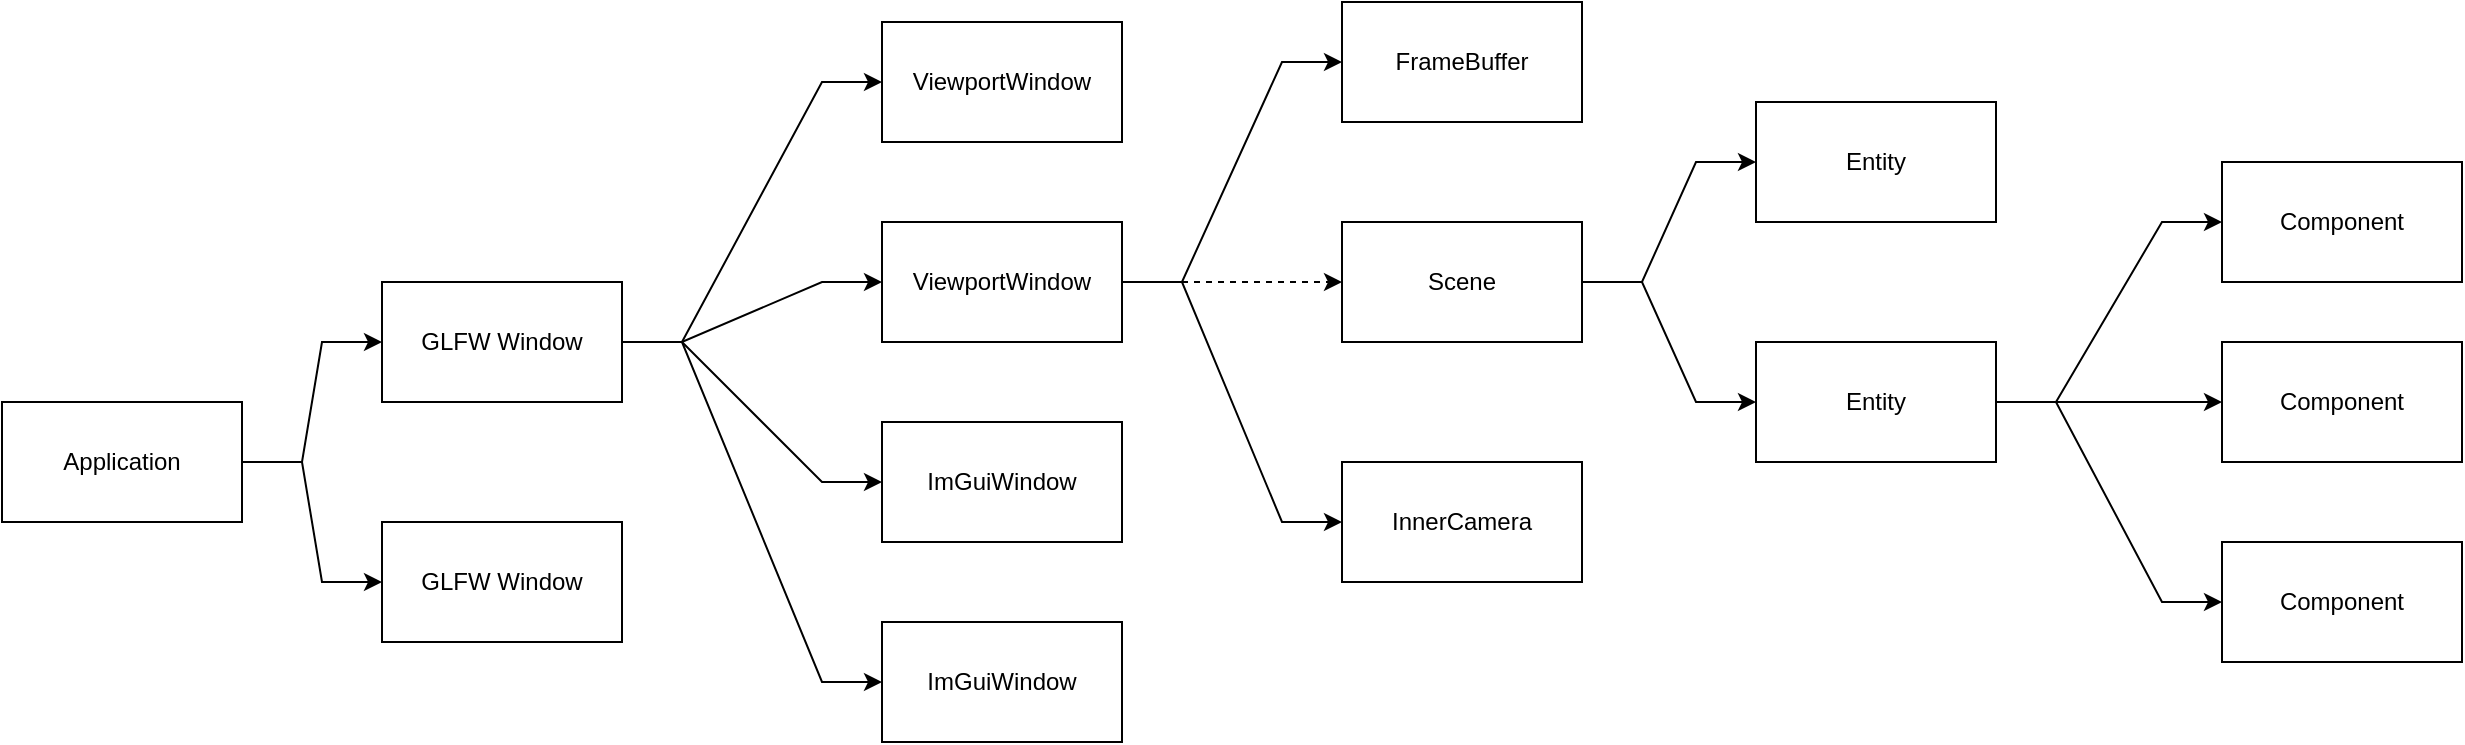 <mxfile version="15.2.7" type="device"><diagram id="otdcZwX4NS10CJAhErJP" name="hierarchy"><mxGraphModel dx="1024" dy="584" grid="1" gridSize="10" guides="1" tooltips="1" connect="1" arrows="1" fold="1" page="1" pageScale="1" pageWidth="827" pageHeight="1169" math="0" shadow="0"><root><mxCell id="0"/><mxCell id="1" parent="0"/><mxCell id="4SxVA1nacHT5jqu0M3w8-4" style="edgeStyle=entityRelationEdgeStyle;rounded=0;orthogonalLoop=1;jettySize=auto;html=1;exitX=1;exitY=0.5;exitDx=0;exitDy=0;entryX=0;entryY=0.5;entryDx=0;entryDy=0;" parent="1" source="4SxVA1nacHT5jqu0M3w8-1" target="4SxVA1nacHT5jqu0M3w8-2" edge="1"><mxGeometry relative="1" as="geometry"/></mxCell><mxCell id="4SxVA1nacHT5jqu0M3w8-5" style="edgeStyle=entityRelationEdgeStyle;rounded=0;orthogonalLoop=1;jettySize=auto;html=1;exitX=1;exitY=0.5;exitDx=0;exitDy=0;entryX=0;entryY=0.5;entryDx=0;entryDy=0;" parent="1" source="4SxVA1nacHT5jqu0M3w8-1" target="4SxVA1nacHT5jqu0M3w8-3" edge="1"><mxGeometry relative="1" as="geometry"/></mxCell><mxCell id="4SxVA1nacHT5jqu0M3w8-1" value="Application" style="rounded=0;whiteSpace=wrap;html=1;" parent="1" vertex="1"><mxGeometry y="260" width="120" height="60" as="geometry"/></mxCell><mxCell id="4SxVA1nacHT5jqu0M3w8-7" style="edgeStyle=entityRelationEdgeStyle;rounded=0;orthogonalLoop=1;jettySize=auto;html=1;exitX=1;exitY=0.5;exitDx=0;exitDy=0;entryX=0;entryY=0.5;entryDx=0;entryDy=0;" parent="1" source="4SxVA1nacHT5jqu0M3w8-2" target="4SxVA1nacHT5jqu0M3w8-6" edge="1"><mxGeometry relative="1" as="geometry"/></mxCell><mxCell id="4SxVA1nacHT5jqu0M3w8-9" style="edgeStyle=entityRelationEdgeStyle;rounded=0;orthogonalLoop=1;jettySize=auto;html=1;exitX=1;exitY=0.5;exitDx=0;exitDy=0;" parent="1" source="4SxVA1nacHT5jqu0M3w8-2" target="4SxVA1nacHT5jqu0M3w8-8" edge="1"><mxGeometry relative="1" as="geometry"/></mxCell><mxCell id="4SxVA1nacHT5jqu0M3w8-12" style="edgeStyle=entityRelationEdgeStyle;rounded=0;orthogonalLoop=1;jettySize=auto;html=1;exitX=1;exitY=0.5;exitDx=0;exitDy=0;entryX=0;entryY=0.5;entryDx=0;entryDy=0;" parent="1" source="4SxVA1nacHT5jqu0M3w8-2" target="4SxVA1nacHT5jqu0M3w8-10" edge="1"><mxGeometry relative="1" as="geometry"/></mxCell><mxCell id="4SxVA1nacHT5jqu0M3w8-13" style="edgeStyle=entityRelationEdgeStyle;rounded=0;orthogonalLoop=1;jettySize=auto;html=1;exitX=1;exitY=0.5;exitDx=0;exitDy=0;entryX=0;entryY=0.5;entryDx=0;entryDy=0;" parent="1" source="4SxVA1nacHT5jqu0M3w8-2" target="4SxVA1nacHT5jqu0M3w8-11" edge="1"><mxGeometry relative="1" as="geometry"/></mxCell><mxCell id="4SxVA1nacHT5jqu0M3w8-2" value="GLFW Window" style="rounded=0;whiteSpace=wrap;html=1;" parent="1" vertex="1"><mxGeometry x="190" y="200" width="120" height="60" as="geometry"/></mxCell><mxCell id="4SxVA1nacHT5jqu0M3w8-3" value="&lt;span&gt;GLFW Window&lt;/span&gt;" style="rounded=0;whiteSpace=wrap;html=1;" parent="1" vertex="1"><mxGeometry x="190" y="320" width="120" height="60" as="geometry"/></mxCell><mxCell id="4SxVA1nacHT5jqu0M3w8-6" value="ViewportWindow" style="rounded=0;whiteSpace=wrap;html=1;" parent="1" vertex="1"><mxGeometry x="440" y="70" width="120" height="60" as="geometry"/></mxCell><mxCell id="4SxVA1nacHT5jqu0M3w8-29" style="edgeStyle=entityRelationEdgeStyle;rounded=0;orthogonalLoop=1;jettySize=auto;html=1;exitX=1;exitY=0.5;exitDx=0;exitDy=0;entryX=0;entryY=0.5;entryDx=0;entryDy=0;" parent="1" source="4SxVA1nacHT5jqu0M3w8-8" target="4SxVA1nacHT5jqu0M3w8-28" edge="1"><mxGeometry relative="1" as="geometry"/></mxCell><mxCell id="TBaqVC79CNVP8ZhHFGH7-2" style="edgeStyle=entityRelationEdgeStyle;rounded=0;orthogonalLoop=1;jettySize=auto;html=1;exitX=1;exitY=0.5;exitDx=0;exitDy=0;entryX=0;entryY=0.5;entryDx=0;entryDy=0;" parent="1" source="4SxVA1nacHT5jqu0M3w8-8" target="TBaqVC79CNVP8ZhHFGH7-1" edge="1"><mxGeometry relative="1" as="geometry"/></mxCell><mxCell id="xW4753e6kTAeDVNYHGTw-1" style="edgeStyle=orthogonalEdgeStyle;rounded=0;orthogonalLoop=1;jettySize=auto;html=1;exitX=1;exitY=0.5;exitDx=0;exitDy=0;dashed=1;" edge="1" parent="1" source="4SxVA1nacHT5jqu0M3w8-8" target="4SxVA1nacHT5jqu0M3w8-16"><mxGeometry relative="1" as="geometry"/></mxCell><mxCell id="4SxVA1nacHT5jqu0M3w8-8" value="ViewportWindow" style="rounded=0;whiteSpace=wrap;html=1;" parent="1" vertex="1"><mxGeometry x="440" y="170" width="120" height="60" as="geometry"/></mxCell><mxCell id="4SxVA1nacHT5jqu0M3w8-10" value="ImGuiWindow" style="rounded=0;whiteSpace=wrap;html=1;" parent="1" vertex="1"><mxGeometry x="440" y="270" width="120" height="60" as="geometry"/></mxCell><mxCell id="4SxVA1nacHT5jqu0M3w8-11" value="ImGuiWindow" style="rounded=0;whiteSpace=wrap;html=1;" parent="1" vertex="1"><mxGeometry x="440" y="370" width="120" height="60" as="geometry"/></mxCell><mxCell id="4SxVA1nacHT5jqu0M3w8-14" value="Entity" style="rounded=0;whiteSpace=wrap;html=1;" parent="1" vertex="1"><mxGeometry x="877" y="110" width="120" height="60" as="geometry"/></mxCell><mxCell id="4SxVA1nacHT5jqu0M3w8-18" style="edgeStyle=entityRelationEdgeStyle;rounded=0;orthogonalLoop=1;jettySize=auto;html=1;exitX=1;exitY=0.5;exitDx=0;exitDy=0;entryX=0;entryY=0.5;entryDx=0;entryDy=0;" parent="1" source="4SxVA1nacHT5jqu0M3w8-16" target="4SxVA1nacHT5jqu0M3w8-14" edge="1"><mxGeometry relative="1" as="geometry"/></mxCell><mxCell id="4SxVA1nacHT5jqu0M3w8-20" style="edgeStyle=entityRelationEdgeStyle;rounded=0;orthogonalLoop=1;jettySize=auto;html=1;exitX=1;exitY=0.5;exitDx=0;exitDy=0;" parent="1" source="4SxVA1nacHT5jqu0M3w8-16" target="4SxVA1nacHT5jqu0M3w8-19" edge="1"><mxGeometry relative="1" as="geometry"/></mxCell><mxCell id="4SxVA1nacHT5jqu0M3w8-16" value="Scene" style="rounded=0;whiteSpace=wrap;html=1;" parent="1" vertex="1"><mxGeometry x="670" y="170" width="120" height="60" as="geometry"/></mxCell><mxCell id="4SxVA1nacHT5jqu0M3w8-23" style="edgeStyle=entityRelationEdgeStyle;rounded=0;orthogonalLoop=1;jettySize=auto;html=1;exitX=1;exitY=0.5;exitDx=0;exitDy=0;entryX=0;entryY=0.5;entryDx=0;entryDy=0;" parent="1" source="4SxVA1nacHT5jqu0M3w8-19" target="4SxVA1nacHT5jqu0M3w8-22" edge="1"><mxGeometry relative="1" as="geometry"/></mxCell><mxCell id="4SxVA1nacHT5jqu0M3w8-25" style="edgeStyle=entityRelationEdgeStyle;rounded=0;orthogonalLoop=1;jettySize=auto;html=1;exitX=1;exitY=0.5;exitDx=0;exitDy=0;entryX=0;entryY=0.5;entryDx=0;entryDy=0;" parent="1" source="4SxVA1nacHT5jqu0M3w8-19" target="4SxVA1nacHT5jqu0M3w8-24" edge="1"><mxGeometry relative="1" as="geometry"/></mxCell><mxCell id="4SxVA1nacHT5jqu0M3w8-27" style="edgeStyle=entityRelationEdgeStyle;rounded=0;orthogonalLoop=1;jettySize=auto;html=1;exitX=1;exitY=0.5;exitDx=0;exitDy=0;entryX=0;entryY=0.5;entryDx=0;entryDy=0;" parent="1" source="4SxVA1nacHT5jqu0M3w8-19" target="4SxVA1nacHT5jqu0M3w8-26" edge="1"><mxGeometry relative="1" as="geometry"/></mxCell><mxCell id="4SxVA1nacHT5jqu0M3w8-19" value="Entity" style="rounded=0;whiteSpace=wrap;html=1;" parent="1" vertex="1"><mxGeometry x="877" y="230" width="120" height="60" as="geometry"/></mxCell><mxCell id="4SxVA1nacHT5jqu0M3w8-22" value="Component" style="rounded=0;whiteSpace=wrap;html=1;" parent="1" vertex="1"><mxGeometry x="1110" y="140" width="120" height="60" as="geometry"/></mxCell><mxCell id="4SxVA1nacHT5jqu0M3w8-24" value="Component" style="rounded=0;whiteSpace=wrap;html=1;" parent="1" vertex="1"><mxGeometry x="1110" y="230" width="120" height="60" as="geometry"/></mxCell><mxCell id="4SxVA1nacHT5jqu0M3w8-26" value="Component" style="rounded=0;whiteSpace=wrap;html=1;" parent="1" vertex="1"><mxGeometry x="1110" y="330" width="120" height="60" as="geometry"/></mxCell><mxCell id="4SxVA1nacHT5jqu0M3w8-28" value="FrameBuffer" style="rounded=0;whiteSpace=wrap;html=1;" parent="1" vertex="1"><mxGeometry x="670" y="60" width="120" height="60" as="geometry"/></mxCell><mxCell id="TBaqVC79CNVP8ZhHFGH7-1" value="InnerCamera" style="rounded=0;whiteSpace=wrap;html=1;" parent="1" vertex="1"><mxGeometry x="670" y="290" width="120" height="60" as="geometry"/></mxCell></root></mxGraphModel></diagram></mxfile>
